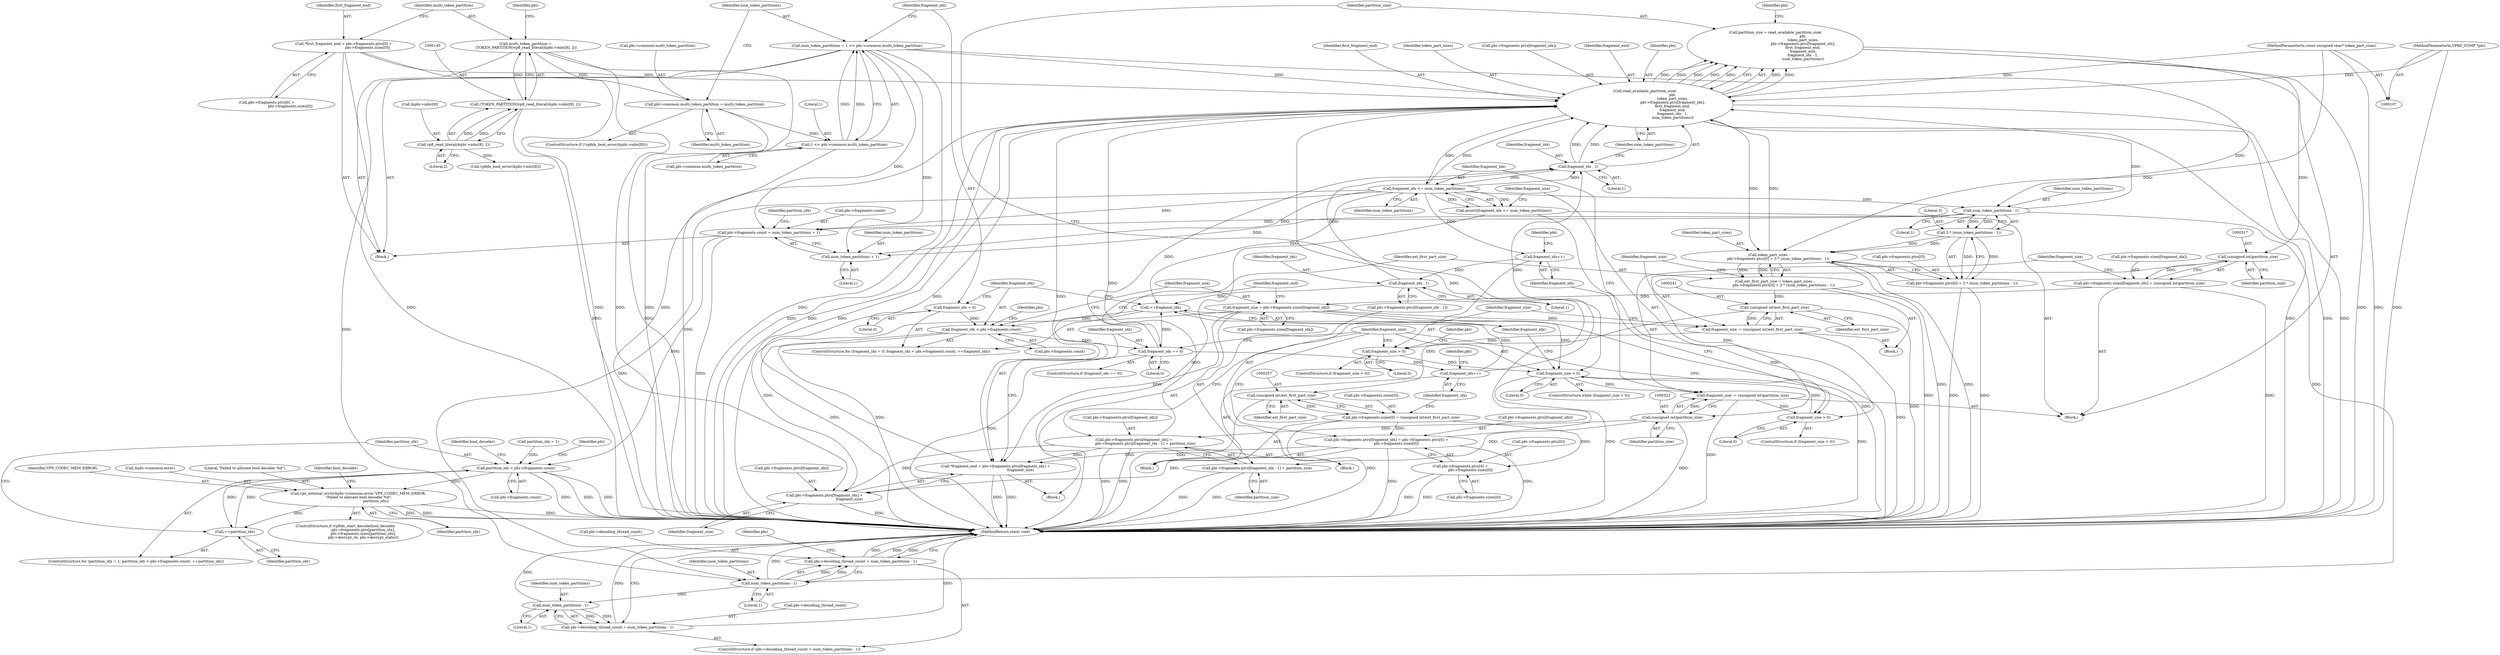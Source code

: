 digraph "0_Android_6886e8e0a9db2dbad723dc37a548233e004b33bc@API" {
"1000290" [label="(Call,partition_size = read_available_partition_size(\n                                                 pbi,\n                                                 token_part_sizes,\n                                                 pbi->fragments.ptrs[fragment_idx],\n                                                 first_fragment_end,\n                                                 fragment_end,\n                                                 fragment_idx - 1,\n                                                 num_token_partitions))"];
"1000292" [label="(Call,read_available_partition_size(\n                                                 pbi,\n                                                 token_part_sizes,\n                                                 pbi->fragments.ptrs[fragment_idx],\n                                                 first_fragment_end,\n                                                 fragment_end,\n                                                 fragment_idx - 1,\n                                                 num_token_partitions))"];
"1000108" [label="(MethodParameterIn,VP8D_COMP *pbi)"];
"1000223" [label="(Call,token_part_sizes -\n                pbi->fragments.ptrs[0] + 3 * (num_token_partitions - 1))"];
"1000109" [label="(MethodParameterIn,const unsigned char* token_part_sizes)"];
"1000233" [label="(Call,3 * (num_token_partitions - 1))"];
"1000235" [label="(Call,num_token_partitions - 1)"];
"1000170" [label="(Call,num_token_partitions = 1 << pbi->common.multi_token_partition)"];
"1000172" [label="(Call,1 << pbi->common.multi_token_partition)"];
"1000163" [label="(Call,pbi->common.multi_token_partition = multi_token_partition)"];
"1000142" [label="(Call,multi_token_partition =\n (TOKEN_PARTITION)vp8_read_literal(&pbi->mbc[8], 2))"];
"1000144" [label="(Call,(TOKEN_PARTITION)vp8_read_literal(&pbi->mbc[8], 2))"];
"1000146" [label="(Call,vp8_read_literal(&pbi->mbc[8], 2))"];
"1000325" [label="(Call,fragment_idx <= num_token_partitions)"];
"1000304" [label="(Call,fragment_idx - 1)"];
"1000259" [label="(Call,fragment_idx++)"];
"1000216" [label="(Call,fragment_idx == 0)"];
"1000183" [label="(Call,fragment_idx < pbi->fragments.count)"];
"1000180" [label="(Call,fragment_idx = 0)"];
"1000190" [label="(Call,++fragment_idx)"];
"1000350" [label="(Call,fragment_idx - 1)"];
"1000333" [label="(Call,fragment_idx++)"];
"1000335" [label="(Call,pbi->fragments.ptrs[fragment_idx] =\n                    pbi->fragments.ptrs[fragment_idx - 1] + partition_size)"];
"1000321" [label="(Call,(unsigned int)partition_size)"];
"1000316" [label="(Call,(unsigned int)partition_size)"];
"1000290" [label="(Call,partition_size = read_available_partition_size(\n                                                 pbi,\n                                                 token_part_sizes,\n                                                 pbi->fragments.ptrs[fragment_idx],\n                                                 first_fragment_end,\n                                                 fragment_end,\n                                                 fragment_idx - 1,\n                                                 num_token_partitions))"];
"1000261" [label="(Call,pbi->fragments.ptrs[fragment_idx] = pbi->fragments.ptrs[0] +\n                  pbi->fragments.sizes[0])"];
"1000248" [label="(Call,pbi->fragments.sizes[0] = (unsigned int)ext_first_part_size)"];
"1000256" [label="(Call,(unsigned int)ext_first_part_size)"];
"1000240" [label="(Call,(unsigned int)ext_first_part_size)"];
"1000221" [label="(Call,ext_first_part_size = token_part_sizes -\n                pbi->fragments.ptrs[0] + 3 * (num_token_partitions - 1))"];
"1000124" [label="(Call,*first_fragment_end = pbi->fragments.ptrs[0] +\n                                          pbi->fragments.sizes[0])"];
"1000204" [label="(Call,*fragment_end = pbi->fragments.ptrs[fragment_idx] +\n                                            fragment_size)"];
"1000194" [label="(Call,fragment_size = pbi->fragments.sizes[fragment_idx])"];
"1000308" [label="(Call,pbi->fragments.sizes[fragment_idx] = (unsigned int)partition_size)"];
"1000206" [label="(Call,pbi->fragments.ptrs[fragment_idx] +\n                                            fragment_size)"];
"1000238" [label="(Call,fragment_size -= (unsigned int)ext_first_part_size)"];
"1000244" [label="(Call,fragment_size > 0)"];
"1000285" [label="(Call,fragment_size > 0)"];
"1000319" [label="(Call,fragment_size -= (unsigned int)partition_size)"];
"1000329" [label="(Call,fragment_size > 0)"];
"1000269" [label="(Call,pbi->fragments.ptrs[0] +\n                  pbi->fragments.sizes[0])"];
"1000225" [label="(Call,pbi->fragments.ptrs[0] + 3 * (num_token_partitions - 1))"];
"1000354" [label="(Call,pbi->fragments.count = num_token_partitions + 1)"];
"1000367" [label="(Call,partition_idx < pbi->fragments.count)"];
"1000374" [label="(Call,++partition_idx)"];
"1000400" [label="(Call,vpx_internal_error(&pbi->common.error, VPX_CODEC_MEM_ERROR,\n \"Failed to allocate bool decoder %d\",\n                               partition_idx))"];
"1000360" [label="(Call,num_token_partitions + 1)"];
"1000417" [label="(Call,num_token_partitions - 1)"];
"1000413" [label="(Call,pbi->decoding_thread_count > num_token_partitions - 1)"];
"1000424" [label="(Call,num_token_partitions - 1)"];
"1000420" [label="(Call,pbi->decoding_thread_count = num_token_partitions - 1)"];
"1000324" [label="(Call,assert(fragment_idx <= num_token_partitions))"];
"1000343" [label="(Call,pbi->fragments.ptrs[fragment_idx - 1] + partition_size)"];
"1000224" [label="(Identifier,token_part_sizes)"];
"1000204" [label="(Call,*fragment_end = pbi->fragments.ptrs[fragment_idx] +\n                                            fragment_size)"];
"1000400" [label="(Call,vpx_internal_error(&pbi->common.error, VPX_CODEC_MEM_ERROR,\n \"Failed to allocate bool decoder %d\",\n                               partition_idx))"];
"1000124" [label="(Call,*first_fragment_end = pbi->fragments.ptrs[0] +\n                                          pbi->fragments.sizes[0])"];
"1000226" [label="(Call,pbi->fragments.ptrs[0])"];
"1000277" [label="(Call,pbi->fragments.sizes[0])"];
"1000420" [label="(Call,pbi->decoding_thread_count = num_token_partitions - 1)"];
"1000252" [label="(Identifier,pbi)"];
"1000367" [label="(Call,partition_idx < pbi->fragments.count)"];
"1000357" [label="(Identifier,pbi)"];
"1000335" [label="(Call,pbi->fragments.ptrs[fragment_idx] =\n                    pbi->fragments.ptrs[fragment_idx - 1] + partition_size)"];
"1000417" [label="(Call,num_token_partitions - 1)"];
"1000369" [label="(Call,pbi->fragments.count)"];
"1000183" [label="(Call,fragment_idx < pbi->fragments.count)"];
"1000364" [label="(Call,partition_idx = 1)"];
"1000302" [label="(Identifier,first_fragment_end)"];
"1000375" [label="(Identifier,partition_idx)"];
"1000233" [label="(Call,3 * (num_token_partitions - 1))"];
"1000332" [label="(Block,)"];
"1000260" [label="(Identifier,fragment_idx)"];
"1000362" [label="(Literal,1)"];
"1000180" [label="(Call,fragment_idx = 0)"];
"1000312" [label="(Identifier,pbi)"];
"1000109" [label="(MethodParameterIn,const unsigned char* token_part_sizes)"];
"1000325" [label="(Call,fragment_idx <= num_token_partitions)"];
"1000225" [label="(Call,pbi->fragments.ptrs[0] + 3 * (num_token_partitions - 1))"];
"1000308" [label="(Call,pbi->fragments.sizes[fragment_idx] = (unsigned int)partition_size)"];
"1000355" [label="(Call,pbi->fragments.count)"];
"1000172" [label="(Call,1 << pbi->common.multi_token_partition)"];
"1000426" [label="(Literal,1)"];
"1000246" [label="(Literal,0)"];
"1000179" [label="(ControlStructure,for (fragment_idx = 0; fragment_idx < pbi->fragments.count; ++fragment_idx))"];
"1000181" [label="(Identifier,fragment_idx)"];
"1000316" [label="(Call,(unsigned int)partition_size)"];
"1000222" [label="(Identifier,ext_first_part_size)"];
"1000339" [label="(Identifier,pbi)"];
"1000185" [label="(Call,pbi->fragments.count)"];
"1000270" [label="(Call,pbi->fragments.ptrs[0])"];
"1000173" [label="(Literal,1)"];
"1000258" [label="(Identifier,ext_first_part_size)"];
"1000361" [label="(Identifier,num_token_partitions)"];
"1000330" [label="(Identifier,fragment_size)"];
"1000194" [label="(Call,fragment_size = pbi->fragments.sizes[fragment_idx])"];
"1000336" [label="(Call,pbi->fragments.ptrs[fragment_idx])"];
"1000265" [label="(Identifier,pbi)"];
"1000329" [label="(Call,fragment_size > 0)"];
"1000324" [label="(Call,assert(fragment_idx <= num_token_partitions))"];
"1000286" [label="(Identifier,fragment_size)"];
"1000424" [label="(Call,num_token_partitions - 1)"];
"1000333" [label="(Call,fragment_idx++)"];
"1000191" [label="(Identifier,fragment_idx)"];
"1000261" [label="(Call,pbi->fragments.ptrs[fragment_idx] = pbi->fragments.ptrs[0] +\n                  pbi->fragments.sizes[0])"];
"1000327" [label="(Identifier,num_token_partitions)"];
"1000217" [label="(Identifier,fragment_idx)"];
"1000418" [label="(Identifier,num_token_partitions)"];
"1000415" [label="(Identifier,pbi)"];
"1000419" [label="(Literal,1)"];
"1000144" [label="(Call,(TOKEN_PARTITION)vp8_read_literal(&pbi->mbc[8], 2))"];
"1000259" [label="(Call,fragment_idx++)"];
"1000235" [label="(Call,num_token_partitions - 1)"];
"1000306" [label="(Literal,1)"];
"1000326" [label="(Identifier,fragment_idx)"];
"1000352" [label="(Literal,1)"];
"1000323" [label="(Identifier,partition_size)"];
"1000242" [label="(Identifier,ext_first_part_size)"];
"1000245" [label="(Identifier,fragment_size)"];
"1000284" [label="(ControlStructure,while (fragment_size > 0))"];
"1000153" [label="(Literal,2)"];
"1000350" [label="(Call,fragment_idx - 1)"];
"1000303" [label="(Identifier,fragment_end)"];
"1000287" [label="(Literal,0)"];
"1000412" [label="(ControlStructure,if (pbi->decoding_thread_count > num_token_partitions - 1))"];
"1000154" [label="(ControlStructure,if (!vp8dx_bool_error(&pbi->mbc[8])))"];
"1000334" [label="(Identifier,fragment_idx)"];
"1000305" [label="(Identifier,fragment_idx)"];
"1000216" [label="(Call,fragment_idx == 0)"];
"1000427" [label="(MethodReturn,static void)"];
"1000169" [label="(Identifier,multi_token_partition)"];
"1000379" [label="(Identifier,bool_decoder)"];
"1000143" [label="(Identifier,multi_token_partition)"];
"1000190" [label="(Call,++fragment_idx)"];
"1000409" [label="(Identifier,partition_idx)"];
"1000285" [label="(Call,fragment_size > 0)"];
"1000291" [label="(Identifier,partition_size)"];
"1000184" [label="(Identifier,fragment_idx)"];
"1000411" [label="(Identifier,bool_decoder)"];
"1000309" [label="(Call,pbi->fragments.sizes[fragment_idx])"];
"1000195" [label="(Identifier,fragment_size)"];
"1000343" [label="(Call,pbi->fragments.ptrs[fragment_idx - 1] + partition_size)"];
"1000292" [label="(Call,read_available_partition_size(\n                                                 pbi,\n                                                 token_part_sizes,\n                                                 pbi->fragments.ptrs[fragment_idx],\n                                                 first_fragment_end,\n                                                 fragment_end,\n                                                 fragment_idx - 1,\n                                                 num_token_partitions))"];
"1000142" [label="(Call,multi_token_partition =\n (TOKEN_PARTITION)vp8_read_literal(&pbi->mbc[8], 2))"];
"1000110" [label="(Block,)"];
"1000377" [label="(ControlStructure,if (vp8dx_start_decode(bool_decoder,\n                               pbi->fragments.ptrs[partition_idx],\n                               pbi->fragments.sizes[partition_idx],\n                               pbi->decrypt_cb, pbi->decrypt_state)))"];
"1000269" [label="(Call,pbi->fragments.ptrs[0] +\n                  pbi->fragments.sizes[0])"];
"1000344" [label="(Call,pbi->fragments.ptrs[fragment_idx - 1])"];
"1000240" [label="(Call,(unsigned int)ext_first_part_size)"];
"1000234" [label="(Literal,3)"];
"1000108" [label="(MethodParameterIn,VP8D_COMP *pbi)"];
"1000126" [label="(Call,pbi->fragments.ptrs[0] +\n                                          pbi->fragments.sizes[0])"];
"1000248" [label="(Call,pbi->fragments.sizes[0] = (unsigned int)ext_first_part_size)"];
"1000374" [label="(Call,++partition_idx)"];
"1000318" [label="(Identifier,partition_size)"];
"1000244" [label="(Call,fragment_size > 0)"];
"1000363" [label="(ControlStructure,for (partition_idx = 1; partition_idx < pbi->fragments.count; ++partition_idx))"];
"1000407" [label="(Identifier,VPX_CODEC_MEM_ERROR)"];
"1000170" [label="(Call,num_token_partitions = 1 << pbi->common.multi_token_partition)"];
"1000146" [label="(Call,vp8_read_literal(&pbi->mbc[8], 2))"];
"1000290" [label="(Call,partition_size = read_available_partition_size(\n                                                 pbi,\n                                                 token_part_sizes,\n                                                 pbi->fragments.ptrs[fragment_idx],\n                                                 first_fragment_end,\n                                                 fragment_end,\n                                                 fragment_idx - 1,\n                                                 num_token_partitions))"];
"1000351" [label="(Identifier,fragment_idx)"];
"1000196" [label="(Call,pbi->fragments.sizes[fragment_idx])"];
"1000163" [label="(Call,pbi->common.multi_token_partition = multi_token_partition)"];
"1000238" [label="(Call,fragment_size -= (unsigned int)ext_first_part_size)"];
"1000293" [label="(Identifier,pbi)"];
"1000223" [label="(Call,token_part_sizes -\n                pbi->fragments.ptrs[0] + 3 * (num_token_partitions - 1))"];
"1000304" [label="(Call,fragment_idx - 1)"];
"1000365" [label="(Identifier,partition_idx)"];
"1000401" [label="(Call,&pbi->common.error)"];
"1000147" [label="(Call,&pbi->mbc[8])"];
"1000207" [label="(Call,pbi->fragments.ptrs[fragment_idx])"];
"1000262" [label="(Call,pbi->fragments.ptrs[fragment_idx])"];
"1000320" [label="(Identifier,fragment_size)"];
"1000414" [label="(Call,pbi->decoding_thread_count)"];
"1000294" [label="(Identifier,token_part_sizes)"];
"1000288" [label="(Block,)"];
"1000192" [label="(Block,)"];
"1000156" [label="(Call,vp8dx_bool_error(&pbi->mbc[8]))"];
"1000239" [label="(Identifier,fragment_size)"];
"1000321" [label="(Call,(unsigned int)partition_size)"];
"1000218" [label="(Literal,0)"];
"1000368" [label="(Identifier,partition_idx)"];
"1000295" [label="(Call,pbi->fragments.ptrs[fragment_idx])"];
"1000125" [label="(Identifier,first_fragment_end)"];
"1000247" [label="(Block,)"];
"1000354" [label="(Call,pbi->fragments.count = num_token_partitions + 1)"];
"1000164" [label="(Call,pbi->common.multi_token_partition)"];
"1000174" [label="(Call,pbi->common.multi_token_partition)"];
"1000182" [label="(Literal,0)"];
"1000256" [label="(Call,(unsigned int)ext_first_part_size)"];
"1000219" [label="(Block,)"];
"1000171" [label="(Identifier,num_token_partitions)"];
"1000408" [label="(Literal,\"Failed to allocate bool decoder %d\")"];
"1000214" [label="(Identifier,fragment_size)"];
"1000205" [label="(Identifier,fragment_end)"];
"1000236" [label="(Identifier,num_token_partitions)"];
"1000328" [label="(ControlStructure,if (fragment_size > 0))"];
"1000249" [label="(Call,pbi->fragments.sizes[0])"];
"1000413" [label="(Call,pbi->decoding_thread_count > num_token_partitions - 1)"];
"1000221" [label="(Call,ext_first_part_size = token_part_sizes -\n                pbi->fragments.ptrs[0] + 3 * (num_token_partitions - 1))"];
"1000425" [label="(Identifier,num_token_partitions)"];
"1000215" [label="(ControlStructure,if (fragment_idx == 0))"];
"1000237" [label="(Literal,1)"];
"1000206" [label="(Call,pbi->fragments.ptrs[fragment_idx] +\n                                            fragment_size)"];
"1000319" [label="(Call,fragment_size -= (unsigned int)partition_size)"];
"1000331" [label="(Literal,0)"];
"1000243" [label="(ControlStructure,if (fragment_size > 0))"];
"1000421" [label="(Call,pbi->decoding_thread_count)"];
"1000360" [label="(Call,num_token_partitions + 1)"];
"1000422" [label="(Identifier,pbi)"];
"1000307" [label="(Identifier,num_token_partitions)"];
"1000160" [label="(Identifier,pbi)"];
"1000353" [label="(Identifier,partition_size)"];
"1000290" -> "1000288"  [label="AST: "];
"1000290" -> "1000292"  [label="CFG: "];
"1000291" -> "1000290"  [label="AST: "];
"1000292" -> "1000290"  [label="AST: "];
"1000312" -> "1000290"  [label="CFG: "];
"1000290" -> "1000427"  [label="DDG: "];
"1000292" -> "1000290"  [label="DDG: "];
"1000292" -> "1000290"  [label="DDG: "];
"1000292" -> "1000290"  [label="DDG: "];
"1000292" -> "1000290"  [label="DDG: "];
"1000292" -> "1000290"  [label="DDG: "];
"1000292" -> "1000290"  [label="DDG: "];
"1000292" -> "1000290"  [label="DDG: "];
"1000290" -> "1000316"  [label="DDG: "];
"1000292" -> "1000307"  [label="CFG: "];
"1000293" -> "1000292"  [label="AST: "];
"1000294" -> "1000292"  [label="AST: "];
"1000295" -> "1000292"  [label="AST: "];
"1000302" -> "1000292"  [label="AST: "];
"1000303" -> "1000292"  [label="AST: "];
"1000304" -> "1000292"  [label="AST: "];
"1000307" -> "1000292"  [label="AST: "];
"1000292" -> "1000427"  [label="DDG: "];
"1000292" -> "1000427"  [label="DDG: "];
"1000292" -> "1000427"  [label="DDG: "];
"1000292" -> "1000427"  [label="DDG: "];
"1000292" -> "1000427"  [label="DDG: "];
"1000292" -> "1000427"  [label="DDG: "];
"1000292" -> "1000204"  [label="DDG: "];
"1000292" -> "1000206"  [label="DDG: "];
"1000292" -> "1000223"  [label="DDG: "];
"1000108" -> "1000292"  [label="DDG: "];
"1000223" -> "1000292"  [label="DDG: "];
"1000109" -> "1000292"  [label="DDG: "];
"1000335" -> "1000292"  [label="DDG: "];
"1000261" -> "1000292"  [label="DDG: "];
"1000124" -> "1000292"  [label="DDG: "];
"1000204" -> "1000292"  [label="DDG: "];
"1000304" -> "1000292"  [label="DDG: "];
"1000304" -> "1000292"  [label="DDG: "];
"1000235" -> "1000292"  [label="DDG: "];
"1000170" -> "1000292"  [label="DDG: "];
"1000325" -> "1000292"  [label="DDG: "];
"1000292" -> "1000325"  [label="DDG: "];
"1000108" -> "1000107"  [label="AST: "];
"1000108" -> "1000427"  [label="DDG: "];
"1000223" -> "1000221"  [label="AST: "];
"1000223" -> "1000225"  [label="CFG: "];
"1000224" -> "1000223"  [label="AST: "];
"1000225" -> "1000223"  [label="AST: "];
"1000221" -> "1000223"  [label="CFG: "];
"1000223" -> "1000427"  [label="DDG: "];
"1000223" -> "1000427"  [label="DDG: "];
"1000223" -> "1000221"  [label="DDG: "];
"1000223" -> "1000221"  [label="DDG: "];
"1000109" -> "1000223"  [label="DDG: "];
"1000233" -> "1000223"  [label="DDG: "];
"1000233" -> "1000223"  [label="DDG: "];
"1000109" -> "1000107"  [label="AST: "];
"1000109" -> "1000427"  [label="DDG: "];
"1000233" -> "1000225"  [label="AST: "];
"1000233" -> "1000235"  [label="CFG: "];
"1000234" -> "1000233"  [label="AST: "];
"1000235" -> "1000233"  [label="AST: "];
"1000225" -> "1000233"  [label="CFG: "];
"1000233" -> "1000225"  [label="DDG: "];
"1000233" -> "1000225"  [label="DDG: "];
"1000235" -> "1000233"  [label="DDG: "];
"1000235" -> "1000233"  [label="DDG: "];
"1000235" -> "1000237"  [label="CFG: "];
"1000236" -> "1000235"  [label="AST: "];
"1000237" -> "1000235"  [label="AST: "];
"1000170" -> "1000235"  [label="DDG: "];
"1000325" -> "1000235"  [label="DDG: "];
"1000235" -> "1000354"  [label="DDG: "];
"1000235" -> "1000360"  [label="DDG: "];
"1000235" -> "1000417"  [label="DDG: "];
"1000170" -> "1000110"  [label="AST: "];
"1000170" -> "1000172"  [label="CFG: "];
"1000171" -> "1000170"  [label="AST: "];
"1000172" -> "1000170"  [label="AST: "];
"1000181" -> "1000170"  [label="CFG: "];
"1000170" -> "1000427"  [label="DDG: "];
"1000172" -> "1000170"  [label="DDG: "];
"1000172" -> "1000170"  [label="DDG: "];
"1000170" -> "1000354"  [label="DDG: "];
"1000170" -> "1000360"  [label="DDG: "];
"1000170" -> "1000417"  [label="DDG: "];
"1000172" -> "1000174"  [label="CFG: "];
"1000173" -> "1000172"  [label="AST: "];
"1000174" -> "1000172"  [label="AST: "];
"1000172" -> "1000427"  [label="DDG: "];
"1000163" -> "1000172"  [label="DDG: "];
"1000163" -> "1000154"  [label="AST: "];
"1000163" -> "1000169"  [label="CFG: "];
"1000164" -> "1000163"  [label="AST: "];
"1000169" -> "1000163"  [label="AST: "];
"1000171" -> "1000163"  [label="CFG: "];
"1000163" -> "1000427"  [label="DDG: "];
"1000142" -> "1000163"  [label="DDG: "];
"1000142" -> "1000110"  [label="AST: "];
"1000142" -> "1000144"  [label="CFG: "];
"1000143" -> "1000142"  [label="AST: "];
"1000144" -> "1000142"  [label="AST: "];
"1000160" -> "1000142"  [label="CFG: "];
"1000142" -> "1000427"  [label="DDG: "];
"1000142" -> "1000427"  [label="DDG: "];
"1000144" -> "1000142"  [label="DDG: "];
"1000144" -> "1000146"  [label="CFG: "];
"1000145" -> "1000144"  [label="AST: "];
"1000146" -> "1000144"  [label="AST: "];
"1000144" -> "1000427"  [label="DDG: "];
"1000146" -> "1000144"  [label="DDG: "];
"1000146" -> "1000144"  [label="DDG: "];
"1000146" -> "1000153"  [label="CFG: "];
"1000147" -> "1000146"  [label="AST: "];
"1000153" -> "1000146"  [label="AST: "];
"1000146" -> "1000156"  [label="DDG: "];
"1000325" -> "1000324"  [label="AST: "];
"1000325" -> "1000327"  [label="CFG: "];
"1000326" -> "1000325"  [label="AST: "];
"1000327" -> "1000325"  [label="AST: "];
"1000324" -> "1000325"  [label="CFG: "];
"1000325" -> "1000190"  [label="DDG: "];
"1000325" -> "1000304"  [label="DDG: "];
"1000325" -> "1000324"  [label="DDG: "];
"1000325" -> "1000324"  [label="DDG: "];
"1000304" -> "1000325"  [label="DDG: "];
"1000325" -> "1000333"  [label="DDG: "];
"1000325" -> "1000354"  [label="DDG: "];
"1000325" -> "1000360"  [label="DDG: "];
"1000325" -> "1000417"  [label="DDG: "];
"1000304" -> "1000306"  [label="CFG: "];
"1000305" -> "1000304"  [label="AST: "];
"1000306" -> "1000304"  [label="AST: "];
"1000307" -> "1000304"  [label="CFG: "];
"1000259" -> "1000304"  [label="DDG: "];
"1000350" -> "1000304"  [label="DDG: "];
"1000216" -> "1000304"  [label="DDG: "];
"1000259" -> "1000247"  [label="AST: "];
"1000259" -> "1000260"  [label="CFG: "];
"1000260" -> "1000259"  [label="AST: "];
"1000265" -> "1000259"  [label="CFG: "];
"1000259" -> "1000190"  [label="DDG: "];
"1000216" -> "1000259"  [label="DDG: "];
"1000216" -> "1000215"  [label="AST: "];
"1000216" -> "1000218"  [label="CFG: "];
"1000217" -> "1000216"  [label="AST: "];
"1000218" -> "1000216"  [label="AST: "];
"1000222" -> "1000216"  [label="CFG: "];
"1000286" -> "1000216"  [label="CFG: "];
"1000216" -> "1000427"  [label="DDG: "];
"1000216" -> "1000190"  [label="DDG: "];
"1000183" -> "1000216"  [label="DDG: "];
"1000183" -> "1000179"  [label="AST: "];
"1000183" -> "1000185"  [label="CFG: "];
"1000184" -> "1000183"  [label="AST: "];
"1000185" -> "1000183"  [label="AST: "];
"1000195" -> "1000183"  [label="CFG: "];
"1000357" -> "1000183"  [label="CFG: "];
"1000183" -> "1000427"  [label="DDG: "];
"1000183" -> "1000427"  [label="DDG: "];
"1000180" -> "1000183"  [label="DDG: "];
"1000190" -> "1000183"  [label="DDG: "];
"1000180" -> "1000179"  [label="AST: "];
"1000180" -> "1000182"  [label="CFG: "];
"1000181" -> "1000180"  [label="AST: "];
"1000182" -> "1000180"  [label="AST: "];
"1000184" -> "1000180"  [label="CFG: "];
"1000190" -> "1000179"  [label="AST: "];
"1000190" -> "1000191"  [label="CFG: "];
"1000191" -> "1000190"  [label="AST: "];
"1000184" -> "1000190"  [label="CFG: "];
"1000350" -> "1000190"  [label="DDG: "];
"1000350" -> "1000344"  [label="AST: "];
"1000350" -> "1000352"  [label="CFG: "];
"1000351" -> "1000350"  [label="AST: "];
"1000352" -> "1000350"  [label="AST: "];
"1000344" -> "1000350"  [label="CFG: "];
"1000333" -> "1000350"  [label="DDG: "];
"1000333" -> "1000332"  [label="AST: "];
"1000333" -> "1000334"  [label="CFG: "];
"1000334" -> "1000333"  [label="AST: "];
"1000339" -> "1000333"  [label="CFG: "];
"1000335" -> "1000332"  [label="AST: "];
"1000335" -> "1000343"  [label="CFG: "];
"1000336" -> "1000335"  [label="AST: "];
"1000343" -> "1000335"  [label="AST: "];
"1000286" -> "1000335"  [label="CFG: "];
"1000335" -> "1000427"  [label="DDG: "];
"1000335" -> "1000427"  [label="DDG: "];
"1000335" -> "1000204"  [label="DDG: "];
"1000335" -> "1000206"  [label="DDG: "];
"1000321" -> "1000335"  [label="DDG: "];
"1000321" -> "1000319"  [label="AST: "];
"1000321" -> "1000323"  [label="CFG: "];
"1000322" -> "1000321"  [label="AST: "];
"1000323" -> "1000321"  [label="AST: "];
"1000319" -> "1000321"  [label="CFG: "];
"1000321" -> "1000427"  [label="DDG: "];
"1000321" -> "1000319"  [label="DDG: "];
"1000316" -> "1000321"  [label="DDG: "];
"1000321" -> "1000343"  [label="DDG: "];
"1000316" -> "1000308"  [label="AST: "];
"1000316" -> "1000318"  [label="CFG: "];
"1000317" -> "1000316"  [label="AST: "];
"1000318" -> "1000316"  [label="AST: "];
"1000308" -> "1000316"  [label="CFG: "];
"1000316" -> "1000308"  [label="DDG: "];
"1000261" -> "1000247"  [label="AST: "];
"1000261" -> "1000269"  [label="CFG: "];
"1000262" -> "1000261"  [label="AST: "];
"1000269" -> "1000261"  [label="AST: "];
"1000286" -> "1000261"  [label="CFG: "];
"1000261" -> "1000427"  [label="DDG: "];
"1000261" -> "1000427"  [label="DDG: "];
"1000261" -> "1000204"  [label="DDG: "];
"1000261" -> "1000206"  [label="DDG: "];
"1000248" -> "1000261"  [label="DDG: "];
"1000248" -> "1000247"  [label="AST: "];
"1000248" -> "1000256"  [label="CFG: "];
"1000249" -> "1000248"  [label="AST: "];
"1000256" -> "1000248"  [label="AST: "];
"1000260" -> "1000248"  [label="CFG: "];
"1000248" -> "1000427"  [label="DDG: "];
"1000256" -> "1000248"  [label="DDG: "];
"1000248" -> "1000269"  [label="DDG: "];
"1000256" -> "1000258"  [label="CFG: "];
"1000257" -> "1000256"  [label="AST: "];
"1000258" -> "1000256"  [label="AST: "];
"1000256" -> "1000427"  [label="DDG: "];
"1000240" -> "1000256"  [label="DDG: "];
"1000240" -> "1000238"  [label="AST: "];
"1000240" -> "1000242"  [label="CFG: "];
"1000241" -> "1000240"  [label="AST: "];
"1000242" -> "1000240"  [label="AST: "];
"1000238" -> "1000240"  [label="CFG: "];
"1000240" -> "1000427"  [label="DDG: "];
"1000240" -> "1000238"  [label="DDG: "];
"1000221" -> "1000240"  [label="DDG: "];
"1000221" -> "1000219"  [label="AST: "];
"1000222" -> "1000221"  [label="AST: "];
"1000239" -> "1000221"  [label="CFG: "];
"1000221" -> "1000427"  [label="DDG: "];
"1000124" -> "1000110"  [label="AST: "];
"1000124" -> "1000126"  [label="CFG: "];
"1000125" -> "1000124"  [label="AST: "];
"1000126" -> "1000124"  [label="AST: "];
"1000143" -> "1000124"  [label="CFG: "];
"1000124" -> "1000427"  [label="DDG: "];
"1000124" -> "1000427"  [label="DDG: "];
"1000204" -> "1000192"  [label="AST: "];
"1000204" -> "1000206"  [label="CFG: "];
"1000205" -> "1000204"  [label="AST: "];
"1000206" -> "1000204"  [label="AST: "];
"1000217" -> "1000204"  [label="CFG: "];
"1000204" -> "1000427"  [label="DDG: "];
"1000204" -> "1000427"  [label="DDG: "];
"1000194" -> "1000204"  [label="DDG: "];
"1000194" -> "1000192"  [label="AST: "];
"1000194" -> "1000196"  [label="CFG: "];
"1000195" -> "1000194"  [label="AST: "];
"1000196" -> "1000194"  [label="AST: "];
"1000205" -> "1000194"  [label="CFG: "];
"1000194" -> "1000427"  [label="DDG: "];
"1000308" -> "1000194"  [label="DDG: "];
"1000194" -> "1000206"  [label="DDG: "];
"1000194" -> "1000238"  [label="DDG: "];
"1000194" -> "1000285"  [label="DDG: "];
"1000308" -> "1000288"  [label="AST: "];
"1000309" -> "1000308"  [label="AST: "];
"1000320" -> "1000308"  [label="CFG: "];
"1000308" -> "1000427"  [label="DDG: "];
"1000206" -> "1000214"  [label="CFG: "];
"1000207" -> "1000206"  [label="AST: "];
"1000214" -> "1000206"  [label="AST: "];
"1000206" -> "1000427"  [label="DDG: "];
"1000238" -> "1000219"  [label="AST: "];
"1000239" -> "1000238"  [label="AST: "];
"1000245" -> "1000238"  [label="CFG: "];
"1000238" -> "1000427"  [label="DDG: "];
"1000238" -> "1000244"  [label="DDG: "];
"1000244" -> "1000243"  [label="AST: "];
"1000244" -> "1000246"  [label="CFG: "];
"1000245" -> "1000244"  [label="AST: "];
"1000246" -> "1000244"  [label="AST: "];
"1000252" -> "1000244"  [label="CFG: "];
"1000286" -> "1000244"  [label="CFG: "];
"1000244" -> "1000285"  [label="DDG: "];
"1000285" -> "1000284"  [label="AST: "];
"1000285" -> "1000287"  [label="CFG: "];
"1000286" -> "1000285"  [label="AST: "];
"1000287" -> "1000285"  [label="AST: "];
"1000291" -> "1000285"  [label="CFG: "];
"1000191" -> "1000285"  [label="CFG: "];
"1000285" -> "1000427"  [label="DDG: "];
"1000285" -> "1000427"  [label="DDG: "];
"1000329" -> "1000285"  [label="DDG: "];
"1000285" -> "1000319"  [label="DDG: "];
"1000319" -> "1000288"  [label="AST: "];
"1000320" -> "1000319"  [label="AST: "];
"1000326" -> "1000319"  [label="CFG: "];
"1000319" -> "1000427"  [label="DDG: "];
"1000319" -> "1000329"  [label="DDG: "];
"1000329" -> "1000328"  [label="AST: "];
"1000329" -> "1000331"  [label="CFG: "];
"1000330" -> "1000329"  [label="AST: "];
"1000331" -> "1000329"  [label="AST: "];
"1000286" -> "1000329"  [label="CFG: "];
"1000334" -> "1000329"  [label="CFG: "];
"1000269" -> "1000277"  [label="CFG: "];
"1000270" -> "1000269"  [label="AST: "];
"1000277" -> "1000269"  [label="AST: "];
"1000269" -> "1000427"  [label="DDG: "];
"1000269" -> "1000427"  [label="DDG: "];
"1000226" -> "1000225"  [label="AST: "];
"1000225" -> "1000427"  [label="DDG: "];
"1000225" -> "1000427"  [label="DDG: "];
"1000354" -> "1000110"  [label="AST: "];
"1000354" -> "1000360"  [label="CFG: "];
"1000355" -> "1000354"  [label="AST: "];
"1000360" -> "1000354"  [label="AST: "];
"1000365" -> "1000354"  [label="CFG: "];
"1000354" -> "1000427"  [label="DDG: "];
"1000354" -> "1000367"  [label="DDG: "];
"1000367" -> "1000363"  [label="AST: "];
"1000367" -> "1000369"  [label="CFG: "];
"1000368" -> "1000367"  [label="AST: "];
"1000369" -> "1000367"  [label="AST: "];
"1000379" -> "1000367"  [label="CFG: "];
"1000415" -> "1000367"  [label="CFG: "];
"1000367" -> "1000427"  [label="DDG: "];
"1000367" -> "1000427"  [label="DDG: "];
"1000367" -> "1000427"  [label="DDG: "];
"1000364" -> "1000367"  [label="DDG: "];
"1000374" -> "1000367"  [label="DDG: "];
"1000367" -> "1000374"  [label="DDG: "];
"1000367" -> "1000400"  [label="DDG: "];
"1000374" -> "1000363"  [label="AST: "];
"1000374" -> "1000375"  [label="CFG: "];
"1000375" -> "1000374"  [label="AST: "];
"1000368" -> "1000374"  [label="CFG: "];
"1000400" -> "1000374"  [label="DDG: "];
"1000400" -> "1000377"  [label="AST: "];
"1000400" -> "1000409"  [label="CFG: "];
"1000401" -> "1000400"  [label="AST: "];
"1000407" -> "1000400"  [label="AST: "];
"1000408" -> "1000400"  [label="AST: "];
"1000409" -> "1000400"  [label="AST: "];
"1000411" -> "1000400"  [label="CFG: "];
"1000400" -> "1000427"  [label="DDG: "];
"1000400" -> "1000427"  [label="DDG: "];
"1000400" -> "1000427"  [label="DDG: "];
"1000360" -> "1000362"  [label="CFG: "];
"1000361" -> "1000360"  [label="AST: "];
"1000362" -> "1000360"  [label="AST: "];
"1000417" -> "1000413"  [label="AST: "];
"1000417" -> "1000419"  [label="CFG: "];
"1000418" -> "1000417"  [label="AST: "];
"1000419" -> "1000417"  [label="AST: "];
"1000413" -> "1000417"  [label="CFG: "];
"1000417" -> "1000427"  [label="DDG: "];
"1000417" -> "1000413"  [label="DDG: "];
"1000417" -> "1000413"  [label="DDG: "];
"1000417" -> "1000424"  [label="DDG: "];
"1000413" -> "1000412"  [label="AST: "];
"1000414" -> "1000413"  [label="AST: "];
"1000422" -> "1000413"  [label="CFG: "];
"1000427" -> "1000413"  [label="CFG: "];
"1000413" -> "1000427"  [label="DDG: "];
"1000413" -> "1000427"  [label="DDG: "];
"1000413" -> "1000427"  [label="DDG: "];
"1000424" -> "1000420"  [label="AST: "];
"1000424" -> "1000426"  [label="CFG: "];
"1000425" -> "1000424"  [label="AST: "];
"1000426" -> "1000424"  [label="AST: "];
"1000420" -> "1000424"  [label="CFG: "];
"1000424" -> "1000427"  [label="DDG: "];
"1000424" -> "1000420"  [label="DDG: "];
"1000424" -> "1000420"  [label="DDG: "];
"1000420" -> "1000412"  [label="AST: "];
"1000421" -> "1000420"  [label="AST: "];
"1000427" -> "1000420"  [label="CFG: "];
"1000420" -> "1000427"  [label="DDG: "];
"1000420" -> "1000427"  [label="DDG: "];
"1000324" -> "1000288"  [label="AST: "];
"1000330" -> "1000324"  [label="CFG: "];
"1000324" -> "1000427"  [label="DDG: "];
"1000324" -> "1000427"  [label="DDG: "];
"1000343" -> "1000353"  [label="CFG: "];
"1000344" -> "1000343"  [label="AST: "];
"1000353" -> "1000343"  [label="AST: "];
"1000343" -> "1000427"  [label="DDG: "];
"1000343" -> "1000427"  [label="DDG: "];
}
